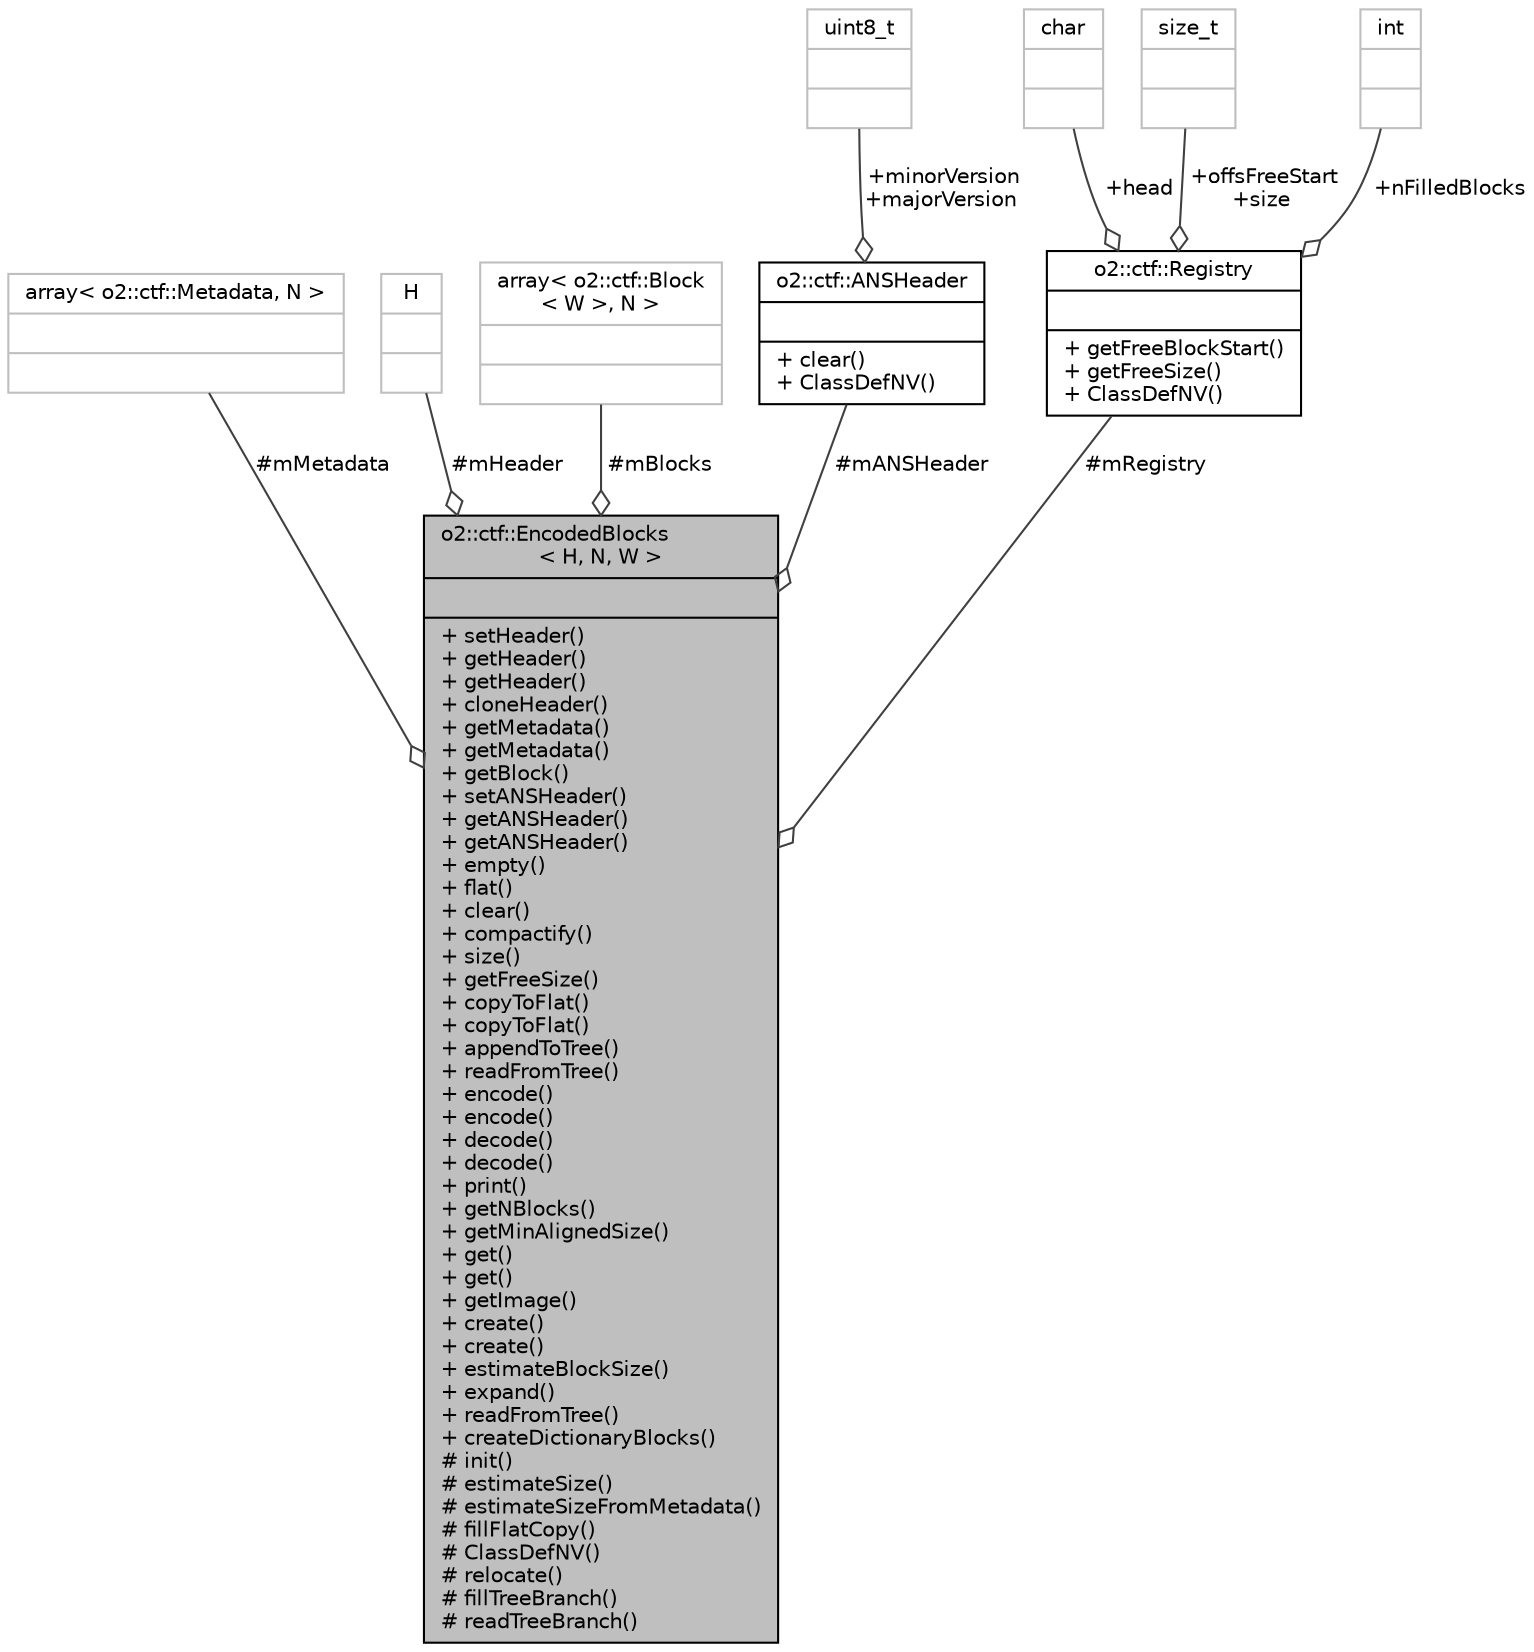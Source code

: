 digraph "o2::ctf::EncodedBlocks&lt; H, N, W &gt;"
{
 // INTERACTIVE_SVG=YES
  bgcolor="transparent";
  edge [fontname="Helvetica",fontsize="10",labelfontname="Helvetica",labelfontsize="10"];
  node [fontname="Helvetica",fontsize="10",shape=record];
  Node16 [label="{o2::ctf::EncodedBlocks\l\< H, N, W \>\n||+ setHeader()\l+ getHeader()\l+ getHeader()\l+ cloneHeader()\l+ getMetadata()\l+ getMetadata()\l+ getBlock()\l+ setANSHeader()\l+ getANSHeader()\l+ getANSHeader()\l+ empty()\l+ flat()\l+ clear()\l+ compactify()\l+ size()\l+ getFreeSize()\l+ copyToFlat()\l+ copyToFlat()\l+ appendToTree()\l+ readFromTree()\l+ encode()\l+ encode()\l+ decode()\l+ decode()\l+ print()\l+ getNBlocks()\l+ getMinAlignedSize()\l+ get()\l+ get()\l+ getImage()\l+ create()\l+ create()\l+ estimateBlockSize()\l+ expand()\l+ readFromTree()\l+ createDictionaryBlocks()\l# init()\l# estimateSize()\l# estimateSizeFromMetadata()\l# fillFlatCopy()\l# ClassDefNV()\l# relocate()\l# fillTreeBranch()\l# readTreeBranch()\l}",height=0.2,width=0.4,color="black", fillcolor="grey75", style="filled", fontcolor="black"];
  Node17 -> Node16 [color="grey25",fontsize="10",style="solid",label=" #mMetadata" ,arrowhead="odiamond",fontname="Helvetica"];
  Node17 [label="{array\< o2::ctf::Metadata, N \>\n||}",height=0.2,width=0.4,color="grey75"];
  Node18 -> Node16 [color="grey25",fontsize="10",style="solid",label=" #mHeader" ,arrowhead="odiamond",fontname="Helvetica"];
  Node18 [label="{H\n||}",height=0.2,width=0.4,color="grey75"];
  Node19 -> Node16 [color="grey25",fontsize="10",style="solid",label=" #mBlocks" ,arrowhead="odiamond",fontname="Helvetica"];
  Node19 [label="{array\< o2::ctf::Block\l\< W \>, N \>\n||}",height=0.2,width=0.4,color="grey75"];
  Node20 -> Node16 [color="grey25",fontsize="10",style="solid",label=" #mANSHeader" ,arrowhead="odiamond",fontname="Helvetica"];
  Node20 [label="{o2::ctf::ANSHeader\n||+ clear()\l+ ClassDefNV()\l}",height=0.2,width=0.4,color="black",URL="$dc/dbb/structo2_1_1ctf_1_1ANSHeader.html",tooltip=">>======================== Auxiliary classes =======================>> "];
  Node21 -> Node20 [color="grey25",fontsize="10",style="solid",label=" +minorVersion\n+majorVersion" ,arrowhead="odiamond",fontname="Helvetica"];
  Node21 [label="{uint8_t\n||}",height=0.2,width=0.4,color="grey75"];
  Node22 -> Node16 [color="grey25",fontsize="10",style="solid",label=" #mRegistry" ,arrowhead="odiamond",fontname="Helvetica"];
  Node22 [label="{o2::ctf::Registry\n||+ getFreeBlockStart()\l+ getFreeSize()\l+ ClassDefNV()\l}",height=0.2,width=0.4,color="black",URL="$d0/d1c/structo2_1_1ctf_1_1Registry.html",tooltip="registry struct for the buffer start and offsets of writable space "];
  Node23 -> Node22 [color="grey25",fontsize="10",style="solid",label=" +head" ,arrowhead="odiamond",fontname="Helvetica"];
  Node23 [label="{char\n||}",height=0.2,width=0.4,color="grey75"];
  Node24 -> Node22 [color="grey25",fontsize="10",style="solid",label=" +offsFreeStart\n+size" ,arrowhead="odiamond",fontname="Helvetica"];
  Node24 [label="{size_t\n||}",height=0.2,width=0.4,color="grey75"];
  Node25 -> Node22 [color="grey25",fontsize="10",style="solid",label=" +nFilledBlocks" ,arrowhead="odiamond",fontname="Helvetica"];
  Node25 [label="{int\n||}",height=0.2,width=0.4,color="grey75"];
}
